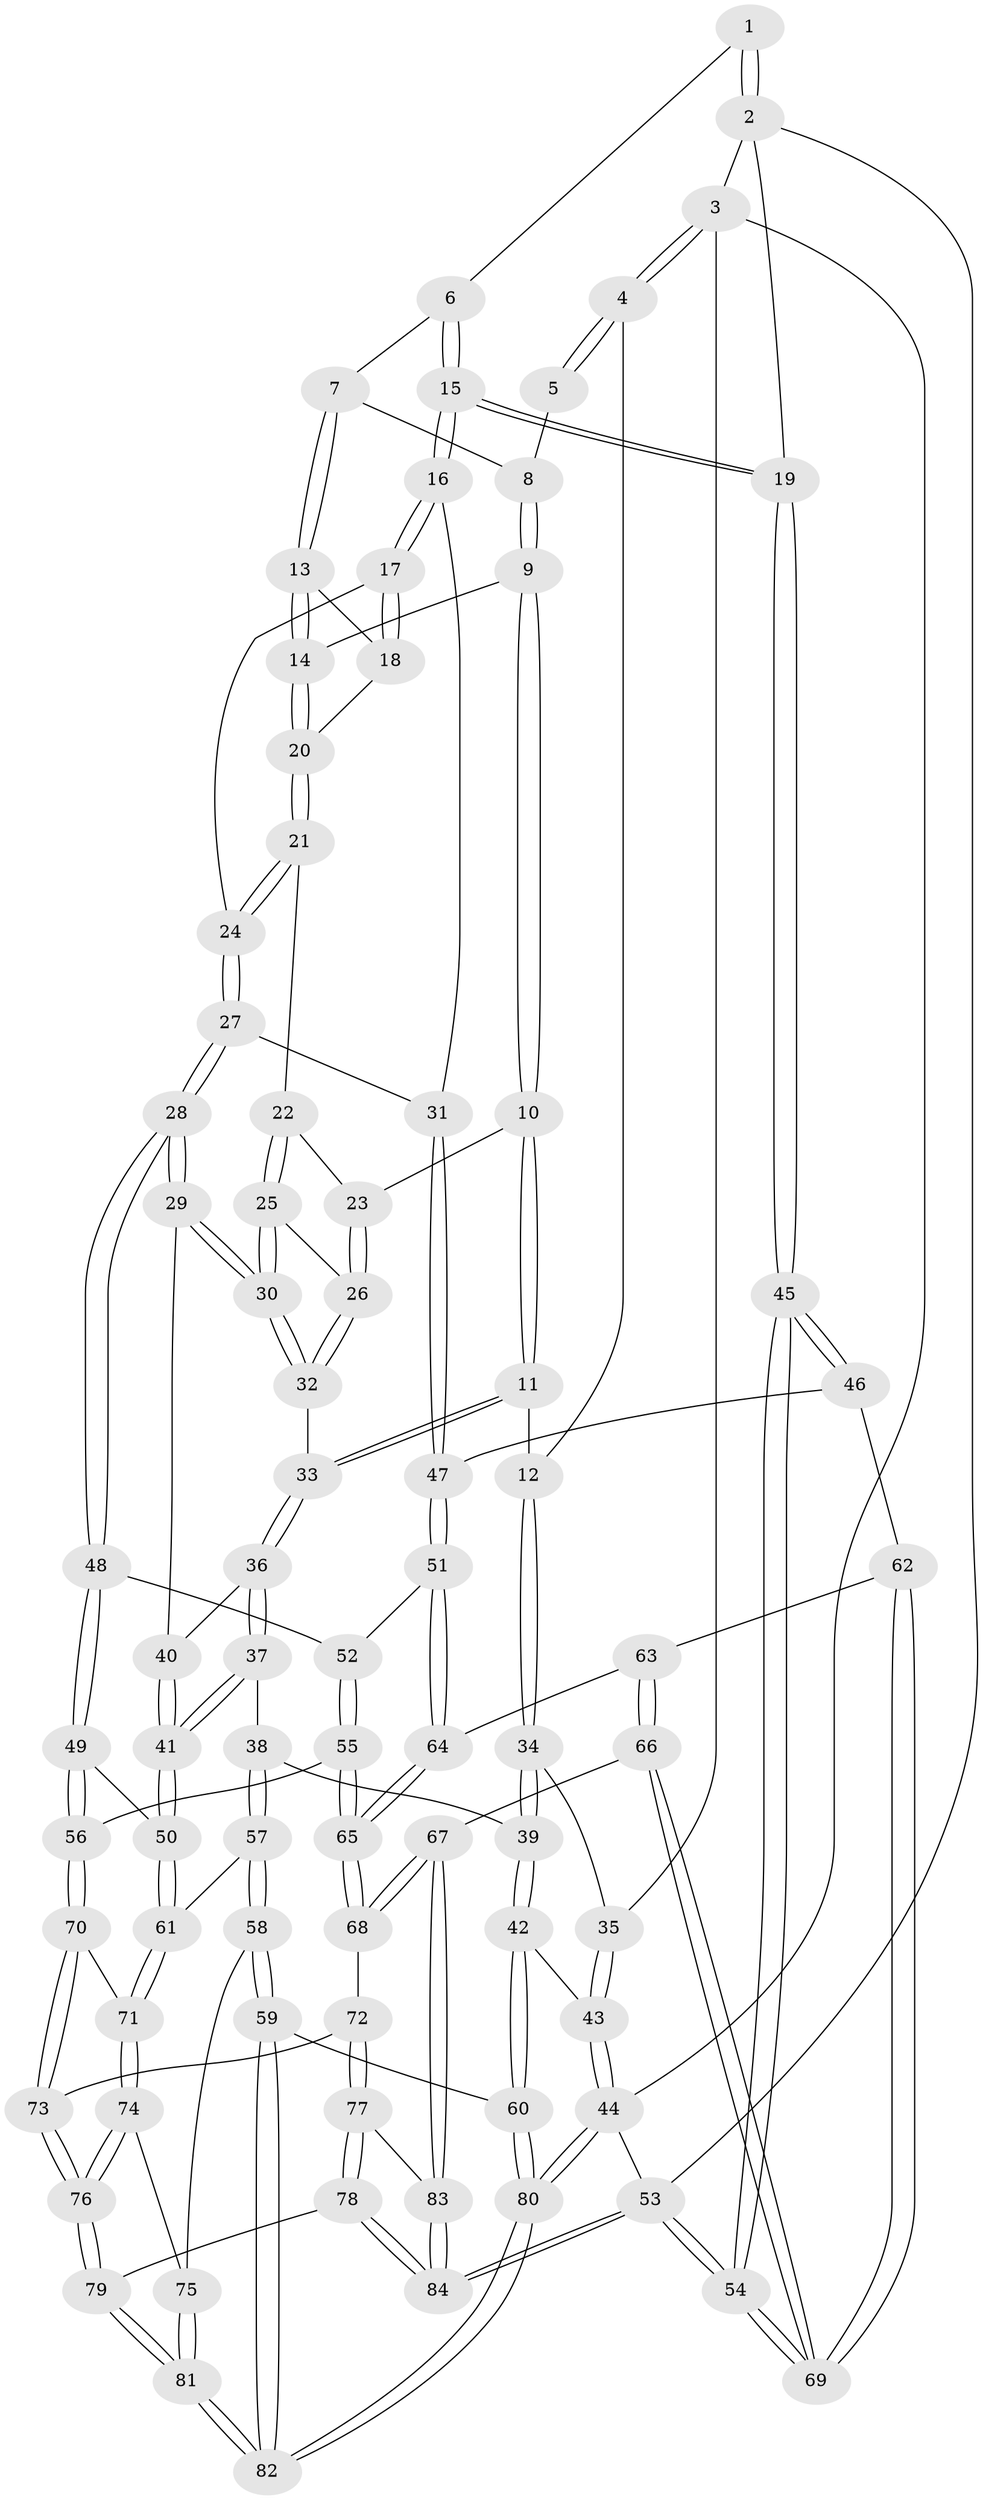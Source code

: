 // Generated by graph-tools (version 1.1) at 2025/50/03/09/25 03:50:58]
// undirected, 84 vertices, 207 edges
graph export_dot {
graph [start="1"]
  node [color=gray90,style=filled];
  1 [pos="+0.6699685253418841+0"];
  2 [pos="+1+0"];
  3 [pos="+0+0"];
  4 [pos="+0.23141077248933722+0"];
  5 [pos="+0.444067661539409+0"];
  6 [pos="+0.7422149386294971+0.13092199697510856"];
  7 [pos="+0.7112399171153277+0.14662530950218802"];
  8 [pos="+0.5282328664775837+0.08477523877554592"];
  9 [pos="+0.5291322305562632+0.17995050524782316"];
  10 [pos="+0.44721529451063435+0.25837627682178466"];
  11 [pos="+0.4170692879830197+0.2747232450076874"];
  12 [pos="+0.35218756674530427+0.24334040725560893"];
  13 [pos="+0.706241139108843+0.15300903704514704"];
  14 [pos="+0.5395901767977672+0.1865340382908335"];
  15 [pos="+1+0.2579334536930169"];
  16 [pos="+1+0.28195397574180975"];
  17 [pos="+0.6779365530618064+0.26369583877054953"];
  18 [pos="+0.6835143039757874+0.19337489885003534"];
  19 [pos="+1+0.18960623825560033"];
  20 [pos="+0.5806011006174419+0.22308329869079263"];
  21 [pos="+0.6017068580600193+0.27879909518702317"];
  22 [pos="+0.6012924160447455+0.27921216326656007"];
  23 [pos="+0.5467316295159532+0.2967114272287516"];
  24 [pos="+0.6585543238985966+0.2926838749726748"];
  25 [pos="+0.5925837437305497+0.309194461445161"];
  26 [pos="+0.5427845405699113+0.35264987867130576"];
  27 [pos="+0.7214246391981648+0.4513918621508596"];
  28 [pos="+0.7025398679935257+0.4740364946179318"];
  29 [pos="+0.6680004006698258+0.4621856279627468"];
  30 [pos="+0.6012345714540539+0.40772945306556935"];
  31 [pos="+0.9850637035866611+0.30689628447139966"];
  32 [pos="+0.5340264605326871+0.37504997832350534"];
  33 [pos="+0.44391809450787334+0.3780568201089087"];
  34 [pos="+0.19732611085707039+0.35998134231665485"];
  35 [pos="+0+0"];
  36 [pos="+0.43357085247940197+0.4073067088651249"];
  37 [pos="+0.33431885762657215+0.5225466993424335"];
  38 [pos="+0.27626118267052274+0.5220327580835391"];
  39 [pos="+0.2050060894623687+0.4812405222425603"];
  40 [pos="+0.5355108311068443+0.48126761201146406"];
  41 [pos="+0.4497207696665604+0.6148345132217642"];
  42 [pos="+0+0.6093988072882751"];
  43 [pos="+0+0.6071336012378754"];
  44 [pos="+0+1"];
  45 [pos="+1+0.7569364996852951"];
  46 [pos="+0.9654325826085146+0.6359586245547588"];
  47 [pos="+0.9216279008063212+0.5685048434032511"];
  48 [pos="+0.7020906733061734+0.489078978025036"];
  49 [pos="+0.504184460463618+0.6446160437625924"];
  50 [pos="+0.4630728408190999+0.6331384421094767"];
  51 [pos="+0.7963909205409672+0.6181518849900705"];
  52 [pos="+0.7278926612592349+0.5521253759673048"];
  53 [pos="+1+1"];
  54 [pos="+1+1"];
  55 [pos="+0.6350781758533548+0.7272211559619738"];
  56 [pos="+0.5443597248187612+0.6891811634487784"];
  57 [pos="+0.24760819581608753+0.7350906069024475"];
  58 [pos="+0.21474697220378985+0.7890151432938955"];
  59 [pos="+0.20847392675684015+0.7905350645271711"];
  60 [pos="+0.15836668586052632+0.7957100310753622"];
  61 [pos="+0.414916071288334+0.7123140227972412"];
  62 [pos="+0.8858090536438197+0.6904636941457108"];
  63 [pos="+0.8037401863254748+0.6379530144172069"];
  64 [pos="+0.7996368381230631+0.6306780767287001"];
  65 [pos="+0.6659699872878468+0.7728290299893374"];
  66 [pos="+0.78592764174391+0.8492630876625751"];
  67 [pos="+0.6979745717320597+0.8442327750530773"];
  68 [pos="+0.6894707632800817+0.8350271581344177"];
  69 [pos="+0.9282912188575976+0.904781736553361"];
  70 [pos="+0.5125455724162472+0.8039736116622302"];
  71 [pos="+0.4145883577256032+0.7974902270501527"];
  72 [pos="+0.5533315472872206+0.839187539381624"];
  73 [pos="+0.5274815068870673+0.8295834462021665"];
  74 [pos="+0.3828618247546018+0.8507843030699274"];
  75 [pos="+0.23063144843612324+0.8000253869890909"];
  76 [pos="+0.41989082220944357+0.952020388362039"];
  77 [pos="+0.49522520122159824+1"];
  78 [pos="+0.4845899666981919+1"];
  79 [pos="+0.4383358057070962+1"];
  80 [pos="+0+1"];
  81 [pos="+0.3838970698937346+1"];
  82 [pos="+0.25372979862507533+1"];
  83 [pos="+0.6781175132367108+0.8831471671256346"];
  84 [pos="+0.9083112518641858+1"];
  1 -- 2;
  1 -- 2;
  1 -- 6;
  2 -- 3;
  2 -- 19;
  2 -- 53;
  3 -- 4;
  3 -- 4;
  3 -- 35;
  3 -- 44;
  4 -- 5;
  4 -- 5;
  4 -- 12;
  5 -- 8;
  6 -- 7;
  6 -- 15;
  6 -- 15;
  7 -- 8;
  7 -- 13;
  7 -- 13;
  8 -- 9;
  8 -- 9;
  9 -- 10;
  9 -- 10;
  9 -- 14;
  10 -- 11;
  10 -- 11;
  10 -- 23;
  11 -- 12;
  11 -- 33;
  11 -- 33;
  12 -- 34;
  12 -- 34;
  13 -- 14;
  13 -- 14;
  13 -- 18;
  14 -- 20;
  14 -- 20;
  15 -- 16;
  15 -- 16;
  15 -- 19;
  15 -- 19;
  16 -- 17;
  16 -- 17;
  16 -- 31;
  17 -- 18;
  17 -- 18;
  17 -- 24;
  18 -- 20;
  19 -- 45;
  19 -- 45;
  20 -- 21;
  20 -- 21;
  21 -- 22;
  21 -- 24;
  21 -- 24;
  22 -- 23;
  22 -- 25;
  22 -- 25;
  23 -- 26;
  23 -- 26;
  24 -- 27;
  24 -- 27;
  25 -- 26;
  25 -- 30;
  25 -- 30;
  26 -- 32;
  26 -- 32;
  27 -- 28;
  27 -- 28;
  27 -- 31;
  28 -- 29;
  28 -- 29;
  28 -- 48;
  28 -- 48;
  29 -- 30;
  29 -- 30;
  29 -- 40;
  30 -- 32;
  30 -- 32;
  31 -- 47;
  31 -- 47;
  32 -- 33;
  33 -- 36;
  33 -- 36;
  34 -- 35;
  34 -- 39;
  34 -- 39;
  35 -- 43;
  35 -- 43;
  36 -- 37;
  36 -- 37;
  36 -- 40;
  37 -- 38;
  37 -- 41;
  37 -- 41;
  38 -- 39;
  38 -- 57;
  38 -- 57;
  39 -- 42;
  39 -- 42;
  40 -- 41;
  40 -- 41;
  41 -- 50;
  41 -- 50;
  42 -- 43;
  42 -- 60;
  42 -- 60;
  43 -- 44;
  43 -- 44;
  44 -- 80;
  44 -- 80;
  44 -- 53;
  45 -- 46;
  45 -- 46;
  45 -- 54;
  45 -- 54;
  46 -- 47;
  46 -- 62;
  47 -- 51;
  47 -- 51;
  48 -- 49;
  48 -- 49;
  48 -- 52;
  49 -- 50;
  49 -- 56;
  49 -- 56;
  50 -- 61;
  50 -- 61;
  51 -- 52;
  51 -- 64;
  51 -- 64;
  52 -- 55;
  52 -- 55;
  53 -- 54;
  53 -- 54;
  53 -- 84;
  53 -- 84;
  54 -- 69;
  54 -- 69;
  55 -- 56;
  55 -- 65;
  55 -- 65;
  56 -- 70;
  56 -- 70;
  57 -- 58;
  57 -- 58;
  57 -- 61;
  58 -- 59;
  58 -- 59;
  58 -- 75;
  59 -- 60;
  59 -- 82;
  59 -- 82;
  60 -- 80;
  60 -- 80;
  61 -- 71;
  61 -- 71;
  62 -- 63;
  62 -- 69;
  62 -- 69;
  63 -- 64;
  63 -- 66;
  63 -- 66;
  64 -- 65;
  64 -- 65;
  65 -- 68;
  65 -- 68;
  66 -- 67;
  66 -- 69;
  66 -- 69;
  67 -- 68;
  67 -- 68;
  67 -- 83;
  67 -- 83;
  68 -- 72;
  70 -- 71;
  70 -- 73;
  70 -- 73;
  71 -- 74;
  71 -- 74;
  72 -- 73;
  72 -- 77;
  72 -- 77;
  73 -- 76;
  73 -- 76;
  74 -- 75;
  74 -- 76;
  74 -- 76;
  75 -- 81;
  75 -- 81;
  76 -- 79;
  76 -- 79;
  77 -- 78;
  77 -- 78;
  77 -- 83;
  78 -- 79;
  78 -- 84;
  78 -- 84;
  79 -- 81;
  79 -- 81;
  80 -- 82;
  80 -- 82;
  81 -- 82;
  81 -- 82;
  83 -- 84;
  83 -- 84;
}
